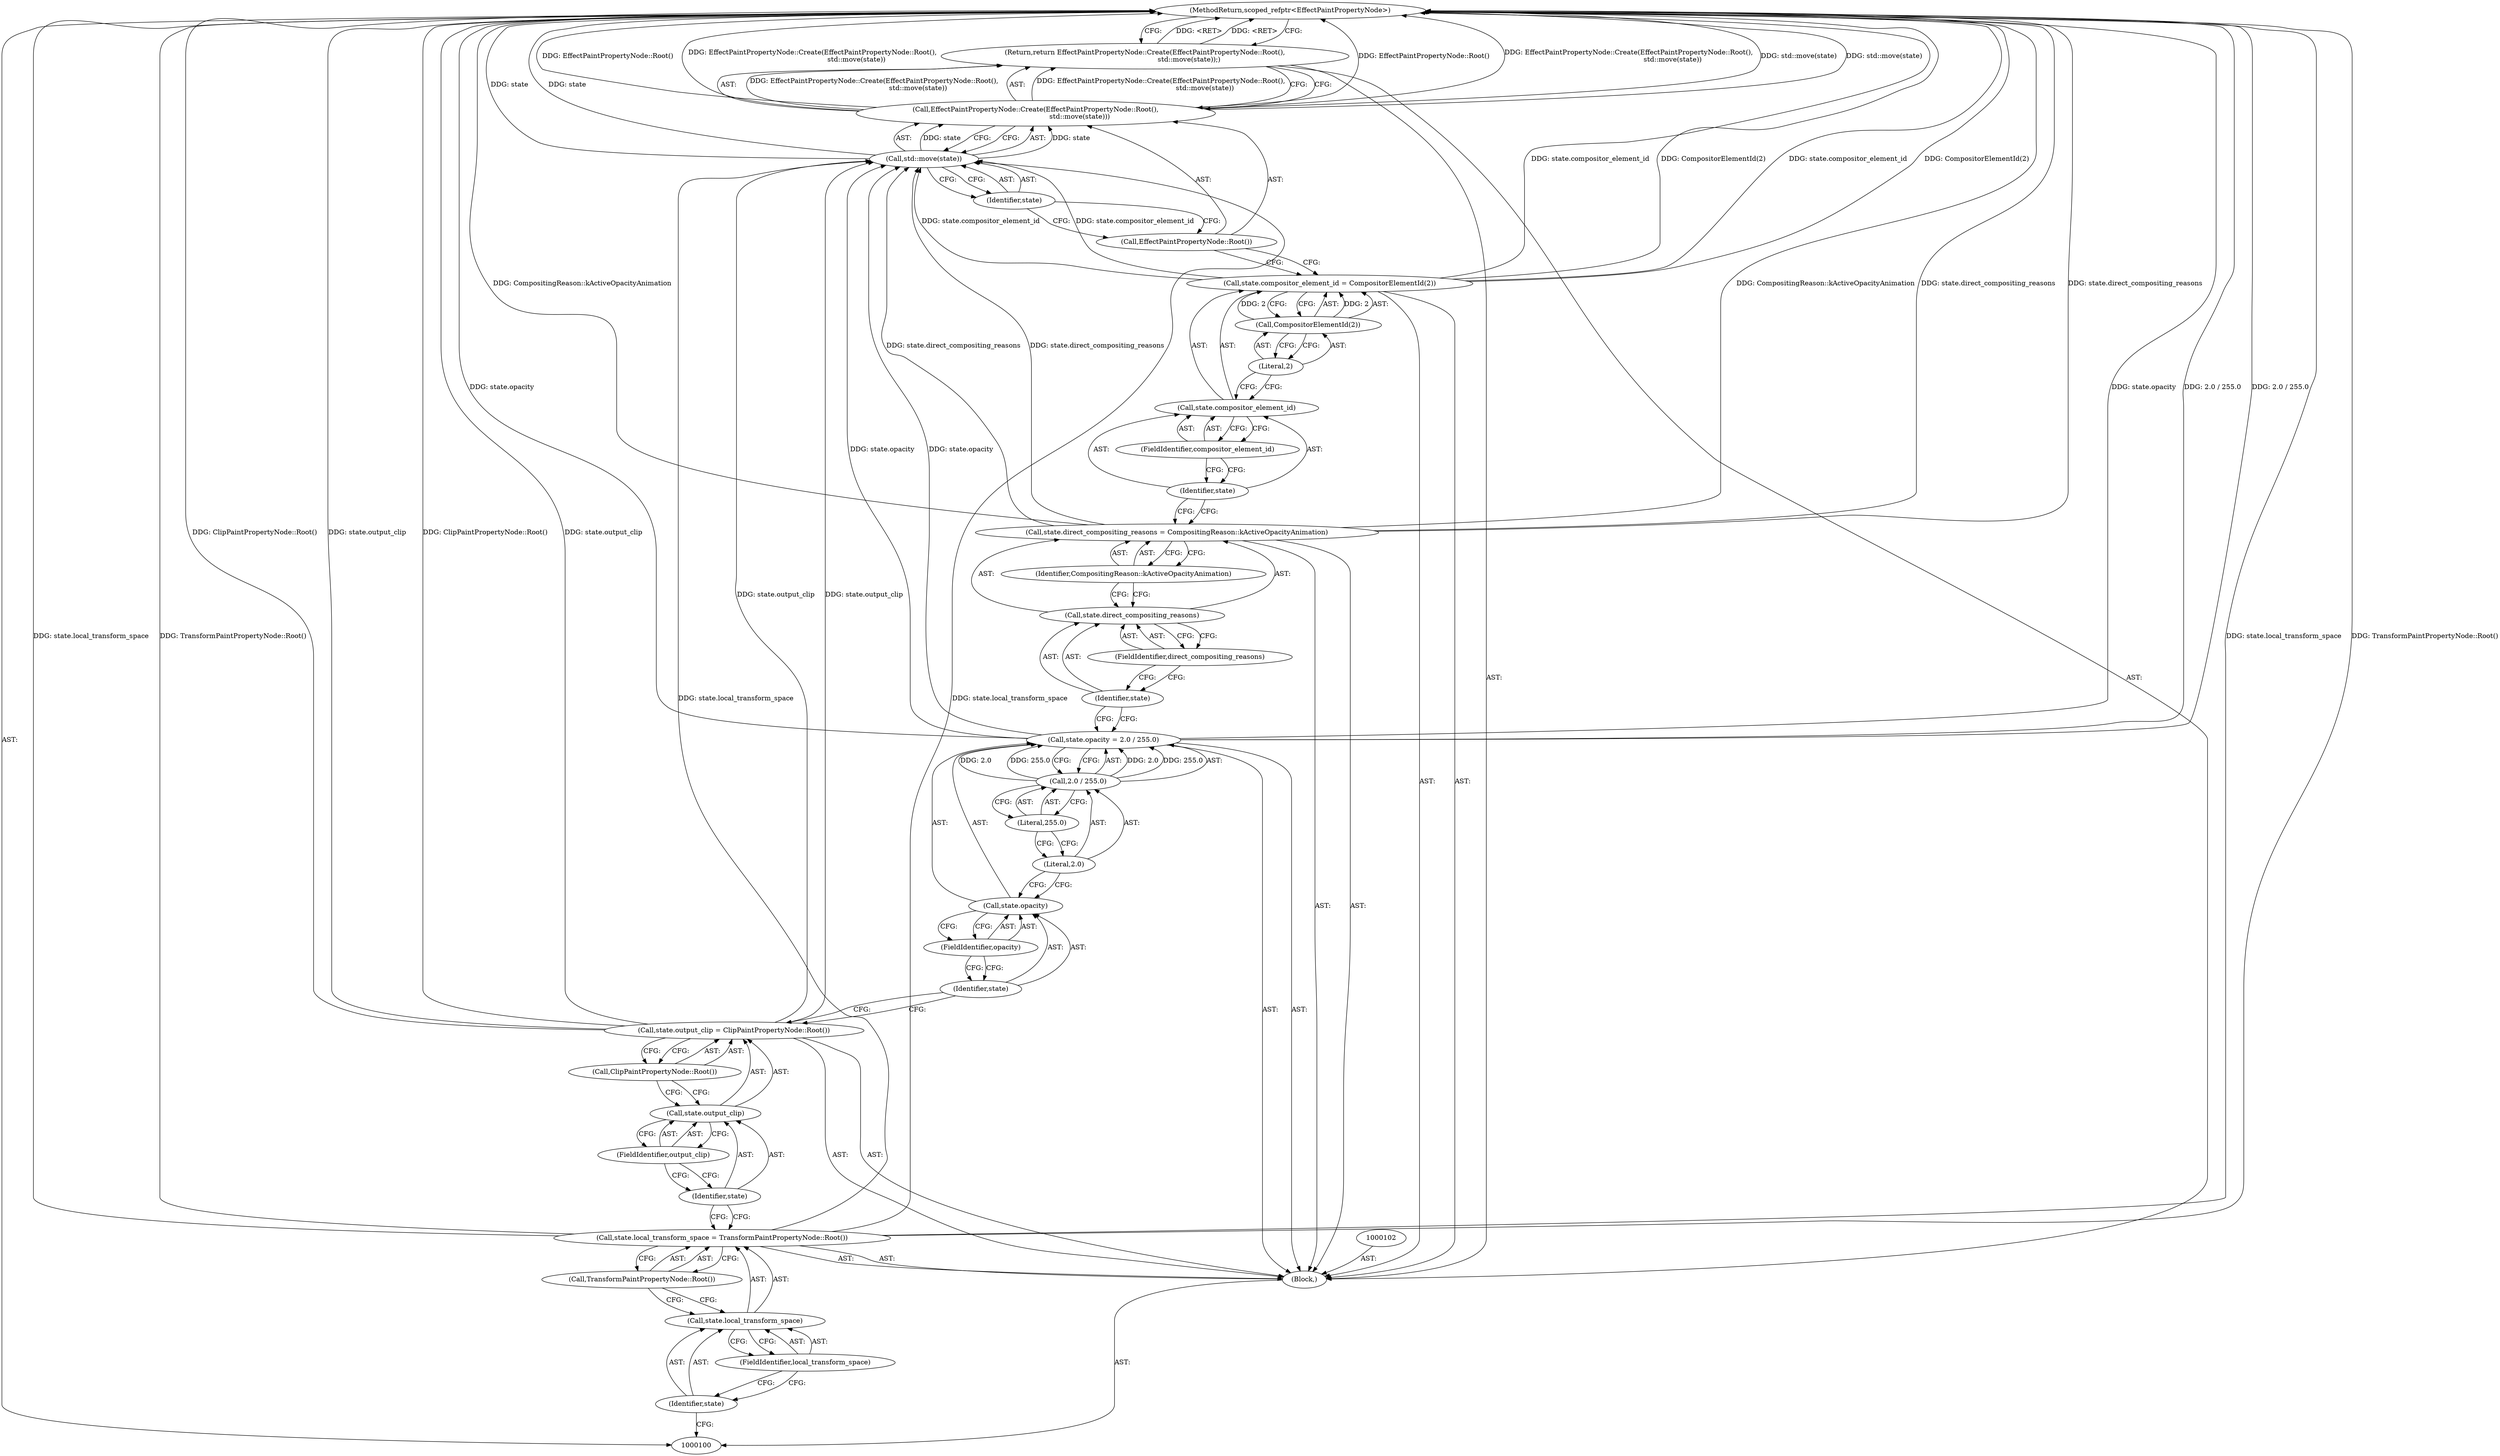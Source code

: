 digraph "1_Chrome_f911e11e7f6b5c0d6f5ee694a9871de6619889f7_26" {
"1000136" [label="(MethodReturn,scoped_refptr<EffectPaintPropertyNode>)"];
"1000101" [label="(Block,)"];
"1000103" [label="(Call,state.local_transform_space = TransformPaintPropertyNode::Root())"];
"1000104" [label="(Call,state.local_transform_space)"];
"1000105" [label="(Identifier,state)"];
"1000107" [label="(Call,TransformPaintPropertyNode::Root())"];
"1000106" [label="(FieldIdentifier,local_transform_space)"];
"1000108" [label="(Call,state.output_clip = ClipPaintPropertyNode::Root())"];
"1000109" [label="(Call,state.output_clip)"];
"1000110" [label="(Identifier,state)"];
"1000112" [label="(Call,ClipPaintPropertyNode::Root())"];
"1000111" [label="(FieldIdentifier,output_clip)"];
"1000117" [label="(Call,2.0 / 255.0)"];
"1000118" [label="(Literal,2.0)"];
"1000119" [label="(Literal,255.0)"];
"1000113" [label="(Call,state.opacity = 2.0 / 255.0)"];
"1000114" [label="(Call,state.opacity)"];
"1000115" [label="(Identifier,state)"];
"1000116" [label="(FieldIdentifier,opacity)"];
"1000120" [label="(Call,state.direct_compositing_reasons = CompositingReason::kActiveOpacityAnimation)"];
"1000121" [label="(Call,state.direct_compositing_reasons)"];
"1000122" [label="(Identifier,state)"];
"1000124" [label="(Identifier,CompositingReason::kActiveOpacityAnimation)"];
"1000123" [label="(FieldIdentifier,direct_compositing_reasons)"];
"1000125" [label="(Call,state.compositor_element_id = CompositorElementId(2))"];
"1000126" [label="(Call,state.compositor_element_id)"];
"1000127" [label="(Identifier,state)"];
"1000129" [label="(Call,CompositorElementId(2))"];
"1000130" [label="(Literal,2)"];
"1000128" [label="(FieldIdentifier,compositor_element_id)"];
"1000131" [label="(Return,return EffectPaintPropertyNode::Create(EffectPaintPropertyNode::Root(),\n                                         std::move(state));)"];
"1000133" [label="(Call,EffectPaintPropertyNode::Root())"];
"1000132" [label="(Call,EffectPaintPropertyNode::Create(EffectPaintPropertyNode::Root(),\n                                         std::move(state)))"];
"1000134" [label="(Call,std::move(state))"];
"1000135" [label="(Identifier,state)"];
"1000136" -> "1000100"  [label="AST: "];
"1000136" -> "1000131"  [label="CFG: "];
"1000113" -> "1000136"  [label="DDG: 2.0 / 255.0"];
"1000113" -> "1000136"  [label="DDG: state.opacity"];
"1000125" -> "1000136"  [label="DDG: state.compositor_element_id"];
"1000125" -> "1000136"  [label="DDG: CompositorElementId(2)"];
"1000103" -> "1000136"  [label="DDG: TransformPaintPropertyNode::Root()"];
"1000103" -> "1000136"  [label="DDG: state.local_transform_space"];
"1000132" -> "1000136"  [label="DDG: EffectPaintPropertyNode::Create(EffectPaintPropertyNode::Root(),\n                                         std::move(state))"];
"1000132" -> "1000136"  [label="DDG: std::move(state)"];
"1000132" -> "1000136"  [label="DDG: EffectPaintPropertyNode::Root()"];
"1000120" -> "1000136"  [label="DDG: state.direct_compositing_reasons"];
"1000120" -> "1000136"  [label="DDG: CompositingReason::kActiveOpacityAnimation"];
"1000108" -> "1000136"  [label="DDG: state.output_clip"];
"1000108" -> "1000136"  [label="DDG: ClipPaintPropertyNode::Root()"];
"1000134" -> "1000136"  [label="DDG: state"];
"1000131" -> "1000136"  [label="DDG: <RET>"];
"1000101" -> "1000100"  [label="AST: "];
"1000102" -> "1000101"  [label="AST: "];
"1000103" -> "1000101"  [label="AST: "];
"1000108" -> "1000101"  [label="AST: "];
"1000113" -> "1000101"  [label="AST: "];
"1000120" -> "1000101"  [label="AST: "];
"1000125" -> "1000101"  [label="AST: "];
"1000131" -> "1000101"  [label="AST: "];
"1000103" -> "1000101"  [label="AST: "];
"1000103" -> "1000107"  [label="CFG: "];
"1000104" -> "1000103"  [label="AST: "];
"1000107" -> "1000103"  [label="AST: "];
"1000110" -> "1000103"  [label="CFG: "];
"1000103" -> "1000136"  [label="DDG: TransformPaintPropertyNode::Root()"];
"1000103" -> "1000136"  [label="DDG: state.local_transform_space"];
"1000103" -> "1000134"  [label="DDG: state.local_transform_space"];
"1000104" -> "1000103"  [label="AST: "];
"1000104" -> "1000106"  [label="CFG: "];
"1000105" -> "1000104"  [label="AST: "];
"1000106" -> "1000104"  [label="AST: "];
"1000107" -> "1000104"  [label="CFG: "];
"1000105" -> "1000104"  [label="AST: "];
"1000105" -> "1000100"  [label="CFG: "];
"1000106" -> "1000105"  [label="CFG: "];
"1000107" -> "1000103"  [label="AST: "];
"1000107" -> "1000104"  [label="CFG: "];
"1000103" -> "1000107"  [label="CFG: "];
"1000106" -> "1000104"  [label="AST: "];
"1000106" -> "1000105"  [label="CFG: "];
"1000104" -> "1000106"  [label="CFG: "];
"1000108" -> "1000101"  [label="AST: "];
"1000108" -> "1000112"  [label="CFG: "];
"1000109" -> "1000108"  [label="AST: "];
"1000112" -> "1000108"  [label="AST: "];
"1000115" -> "1000108"  [label="CFG: "];
"1000108" -> "1000136"  [label="DDG: state.output_clip"];
"1000108" -> "1000136"  [label="DDG: ClipPaintPropertyNode::Root()"];
"1000108" -> "1000134"  [label="DDG: state.output_clip"];
"1000109" -> "1000108"  [label="AST: "];
"1000109" -> "1000111"  [label="CFG: "];
"1000110" -> "1000109"  [label="AST: "];
"1000111" -> "1000109"  [label="AST: "];
"1000112" -> "1000109"  [label="CFG: "];
"1000110" -> "1000109"  [label="AST: "];
"1000110" -> "1000103"  [label="CFG: "];
"1000111" -> "1000110"  [label="CFG: "];
"1000112" -> "1000108"  [label="AST: "];
"1000112" -> "1000109"  [label="CFG: "];
"1000108" -> "1000112"  [label="CFG: "];
"1000111" -> "1000109"  [label="AST: "];
"1000111" -> "1000110"  [label="CFG: "];
"1000109" -> "1000111"  [label="CFG: "];
"1000117" -> "1000113"  [label="AST: "];
"1000117" -> "1000119"  [label="CFG: "];
"1000118" -> "1000117"  [label="AST: "];
"1000119" -> "1000117"  [label="AST: "];
"1000113" -> "1000117"  [label="CFG: "];
"1000117" -> "1000113"  [label="DDG: 2.0"];
"1000117" -> "1000113"  [label="DDG: 255.0"];
"1000118" -> "1000117"  [label="AST: "];
"1000118" -> "1000114"  [label="CFG: "];
"1000119" -> "1000118"  [label="CFG: "];
"1000119" -> "1000117"  [label="AST: "];
"1000119" -> "1000118"  [label="CFG: "];
"1000117" -> "1000119"  [label="CFG: "];
"1000113" -> "1000101"  [label="AST: "];
"1000113" -> "1000117"  [label="CFG: "];
"1000114" -> "1000113"  [label="AST: "];
"1000117" -> "1000113"  [label="AST: "];
"1000122" -> "1000113"  [label="CFG: "];
"1000113" -> "1000136"  [label="DDG: 2.0 / 255.0"];
"1000113" -> "1000136"  [label="DDG: state.opacity"];
"1000117" -> "1000113"  [label="DDG: 2.0"];
"1000117" -> "1000113"  [label="DDG: 255.0"];
"1000113" -> "1000134"  [label="DDG: state.opacity"];
"1000114" -> "1000113"  [label="AST: "];
"1000114" -> "1000116"  [label="CFG: "];
"1000115" -> "1000114"  [label="AST: "];
"1000116" -> "1000114"  [label="AST: "];
"1000118" -> "1000114"  [label="CFG: "];
"1000115" -> "1000114"  [label="AST: "];
"1000115" -> "1000108"  [label="CFG: "];
"1000116" -> "1000115"  [label="CFG: "];
"1000116" -> "1000114"  [label="AST: "];
"1000116" -> "1000115"  [label="CFG: "];
"1000114" -> "1000116"  [label="CFG: "];
"1000120" -> "1000101"  [label="AST: "];
"1000120" -> "1000124"  [label="CFG: "];
"1000121" -> "1000120"  [label="AST: "];
"1000124" -> "1000120"  [label="AST: "];
"1000127" -> "1000120"  [label="CFG: "];
"1000120" -> "1000136"  [label="DDG: state.direct_compositing_reasons"];
"1000120" -> "1000136"  [label="DDG: CompositingReason::kActiveOpacityAnimation"];
"1000120" -> "1000134"  [label="DDG: state.direct_compositing_reasons"];
"1000121" -> "1000120"  [label="AST: "];
"1000121" -> "1000123"  [label="CFG: "];
"1000122" -> "1000121"  [label="AST: "];
"1000123" -> "1000121"  [label="AST: "];
"1000124" -> "1000121"  [label="CFG: "];
"1000122" -> "1000121"  [label="AST: "];
"1000122" -> "1000113"  [label="CFG: "];
"1000123" -> "1000122"  [label="CFG: "];
"1000124" -> "1000120"  [label="AST: "];
"1000124" -> "1000121"  [label="CFG: "];
"1000120" -> "1000124"  [label="CFG: "];
"1000123" -> "1000121"  [label="AST: "];
"1000123" -> "1000122"  [label="CFG: "];
"1000121" -> "1000123"  [label="CFG: "];
"1000125" -> "1000101"  [label="AST: "];
"1000125" -> "1000129"  [label="CFG: "];
"1000126" -> "1000125"  [label="AST: "];
"1000129" -> "1000125"  [label="AST: "];
"1000133" -> "1000125"  [label="CFG: "];
"1000125" -> "1000136"  [label="DDG: state.compositor_element_id"];
"1000125" -> "1000136"  [label="DDG: CompositorElementId(2)"];
"1000129" -> "1000125"  [label="DDG: 2"];
"1000125" -> "1000134"  [label="DDG: state.compositor_element_id"];
"1000126" -> "1000125"  [label="AST: "];
"1000126" -> "1000128"  [label="CFG: "];
"1000127" -> "1000126"  [label="AST: "];
"1000128" -> "1000126"  [label="AST: "];
"1000130" -> "1000126"  [label="CFG: "];
"1000127" -> "1000126"  [label="AST: "];
"1000127" -> "1000120"  [label="CFG: "];
"1000128" -> "1000127"  [label="CFG: "];
"1000129" -> "1000125"  [label="AST: "];
"1000129" -> "1000130"  [label="CFG: "];
"1000130" -> "1000129"  [label="AST: "];
"1000125" -> "1000129"  [label="CFG: "];
"1000129" -> "1000125"  [label="DDG: 2"];
"1000130" -> "1000129"  [label="AST: "];
"1000130" -> "1000126"  [label="CFG: "];
"1000129" -> "1000130"  [label="CFG: "];
"1000128" -> "1000126"  [label="AST: "];
"1000128" -> "1000127"  [label="CFG: "];
"1000126" -> "1000128"  [label="CFG: "];
"1000131" -> "1000101"  [label="AST: "];
"1000131" -> "1000132"  [label="CFG: "];
"1000132" -> "1000131"  [label="AST: "];
"1000136" -> "1000131"  [label="CFG: "];
"1000131" -> "1000136"  [label="DDG: <RET>"];
"1000132" -> "1000131"  [label="DDG: EffectPaintPropertyNode::Create(EffectPaintPropertyNode::Root(),\n                                         std::move(state))"];
"1000133" -> "1000132"  [label="AST: "];
"1000133" -> "1000125"  [label="CFG: "];
"1000135" -> "1000133"  [label="CFG: "];
"1000132" -> "1000131"  [label="AST: "];
"1000132" -> "1000134"  [label="CFG: "];
"1000133" -> "1000132"  [label="AST: "];
"1000134" -> "1000132"  [label="AST: "];
"1000131" -> "1000132"  [label="CFG: "];
"1000132" -> "1000136"  [label="DDG: EffectPaintPropertyNode::Create(EffectPaintPropertyNode::Root(),\n                                         std::move(state))"];
"1000132" -> "1000136"  [label="DDG: std::move(state)"];
"1000132" -> "1000136"  [label="DDG: EffectPaintPropertyNode::Root()"];
"1000132" -> "1000131"  [label="DDG: EffectPaintPropertyNode::Create(EffectPaintPropertyNode::Root(),\n                                         std::move(state))"];
"1000134" -> "1000132"  [label="DDG: state"];
"1000134" -> "1000132"  [label="AST: "];
"1000134" -> "1000135"  [label="CFG: "];
"1000135" -> "1000134"  [label="AST: "];
"1000132" -> "1000134"  [label="CFG: "];
"1000134" -> "1000136"  [label="DDG: state"];
"1000134" -> "1000132"  [label="DDG: state"];
"1000125" -> "1000134"  [label="DDG: state.compositor_element_id"];
"1000103" -> "1000134"  [label="DDG: state.local_transform_space"];
"1000113" -> "1000134"  [label="DDG: state.opacity"];
"1000120" -> "1000134"  [label="DDG: state.direct_compositing_reasons"];
"1000108" -> "1000134"  [label="DDG: state.output_clip"];
"1000135" -> "1000134"  [label="AST: "];
"1000135" -> "1000133"  [label="CFG: "];
"1000134" -> "1000135"  [label="CFG: "];
}

